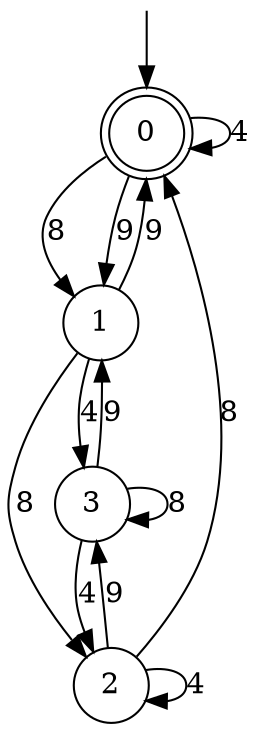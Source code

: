 digraph g {

	s0 [shape="doublecircle" label="0"];
	s1 [shape="circle" label="1"];
	s2 [shape="circle" label="2"];
	s3 [shape="circle" label="3"];
	s0 -> s1 [label="8"];
	s0 -> s0 [label="4"];
	s0 -> s1 [label="9"];
	s1 -> s2 [label="8"];
	s1 -> s3 [label="4"];
	s1 -> s0 [label="9"];
	s2 -> s0 [label="8"];
	s2 -> s2 [label="4"];
	s2 -> s3 [label="9"];
	s3 -> s3 [label="8"];
	s3 -> s2 [label="4"];
	s3 -> s1 [label="9"];

__start0 [label="" shape="none" width="0" height="0"];
__start0 -> s0;

}
